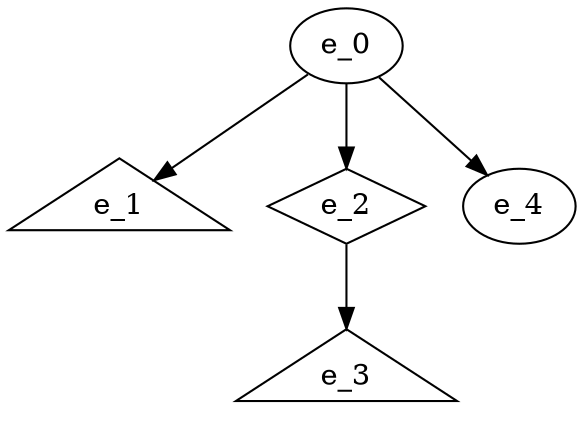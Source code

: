 digraph control_path {
  e_0: entry_node : n ;
  e_1 [shape = triangle];
  e_2 [shape = diamond];
  e_3 [shape = triangle];
  e_4: exit_node : s ;
  e_0 -> e_1;
  e_0 -> e_2;
  e_2 -> e_3;
  e_0 -> e_4;
}
